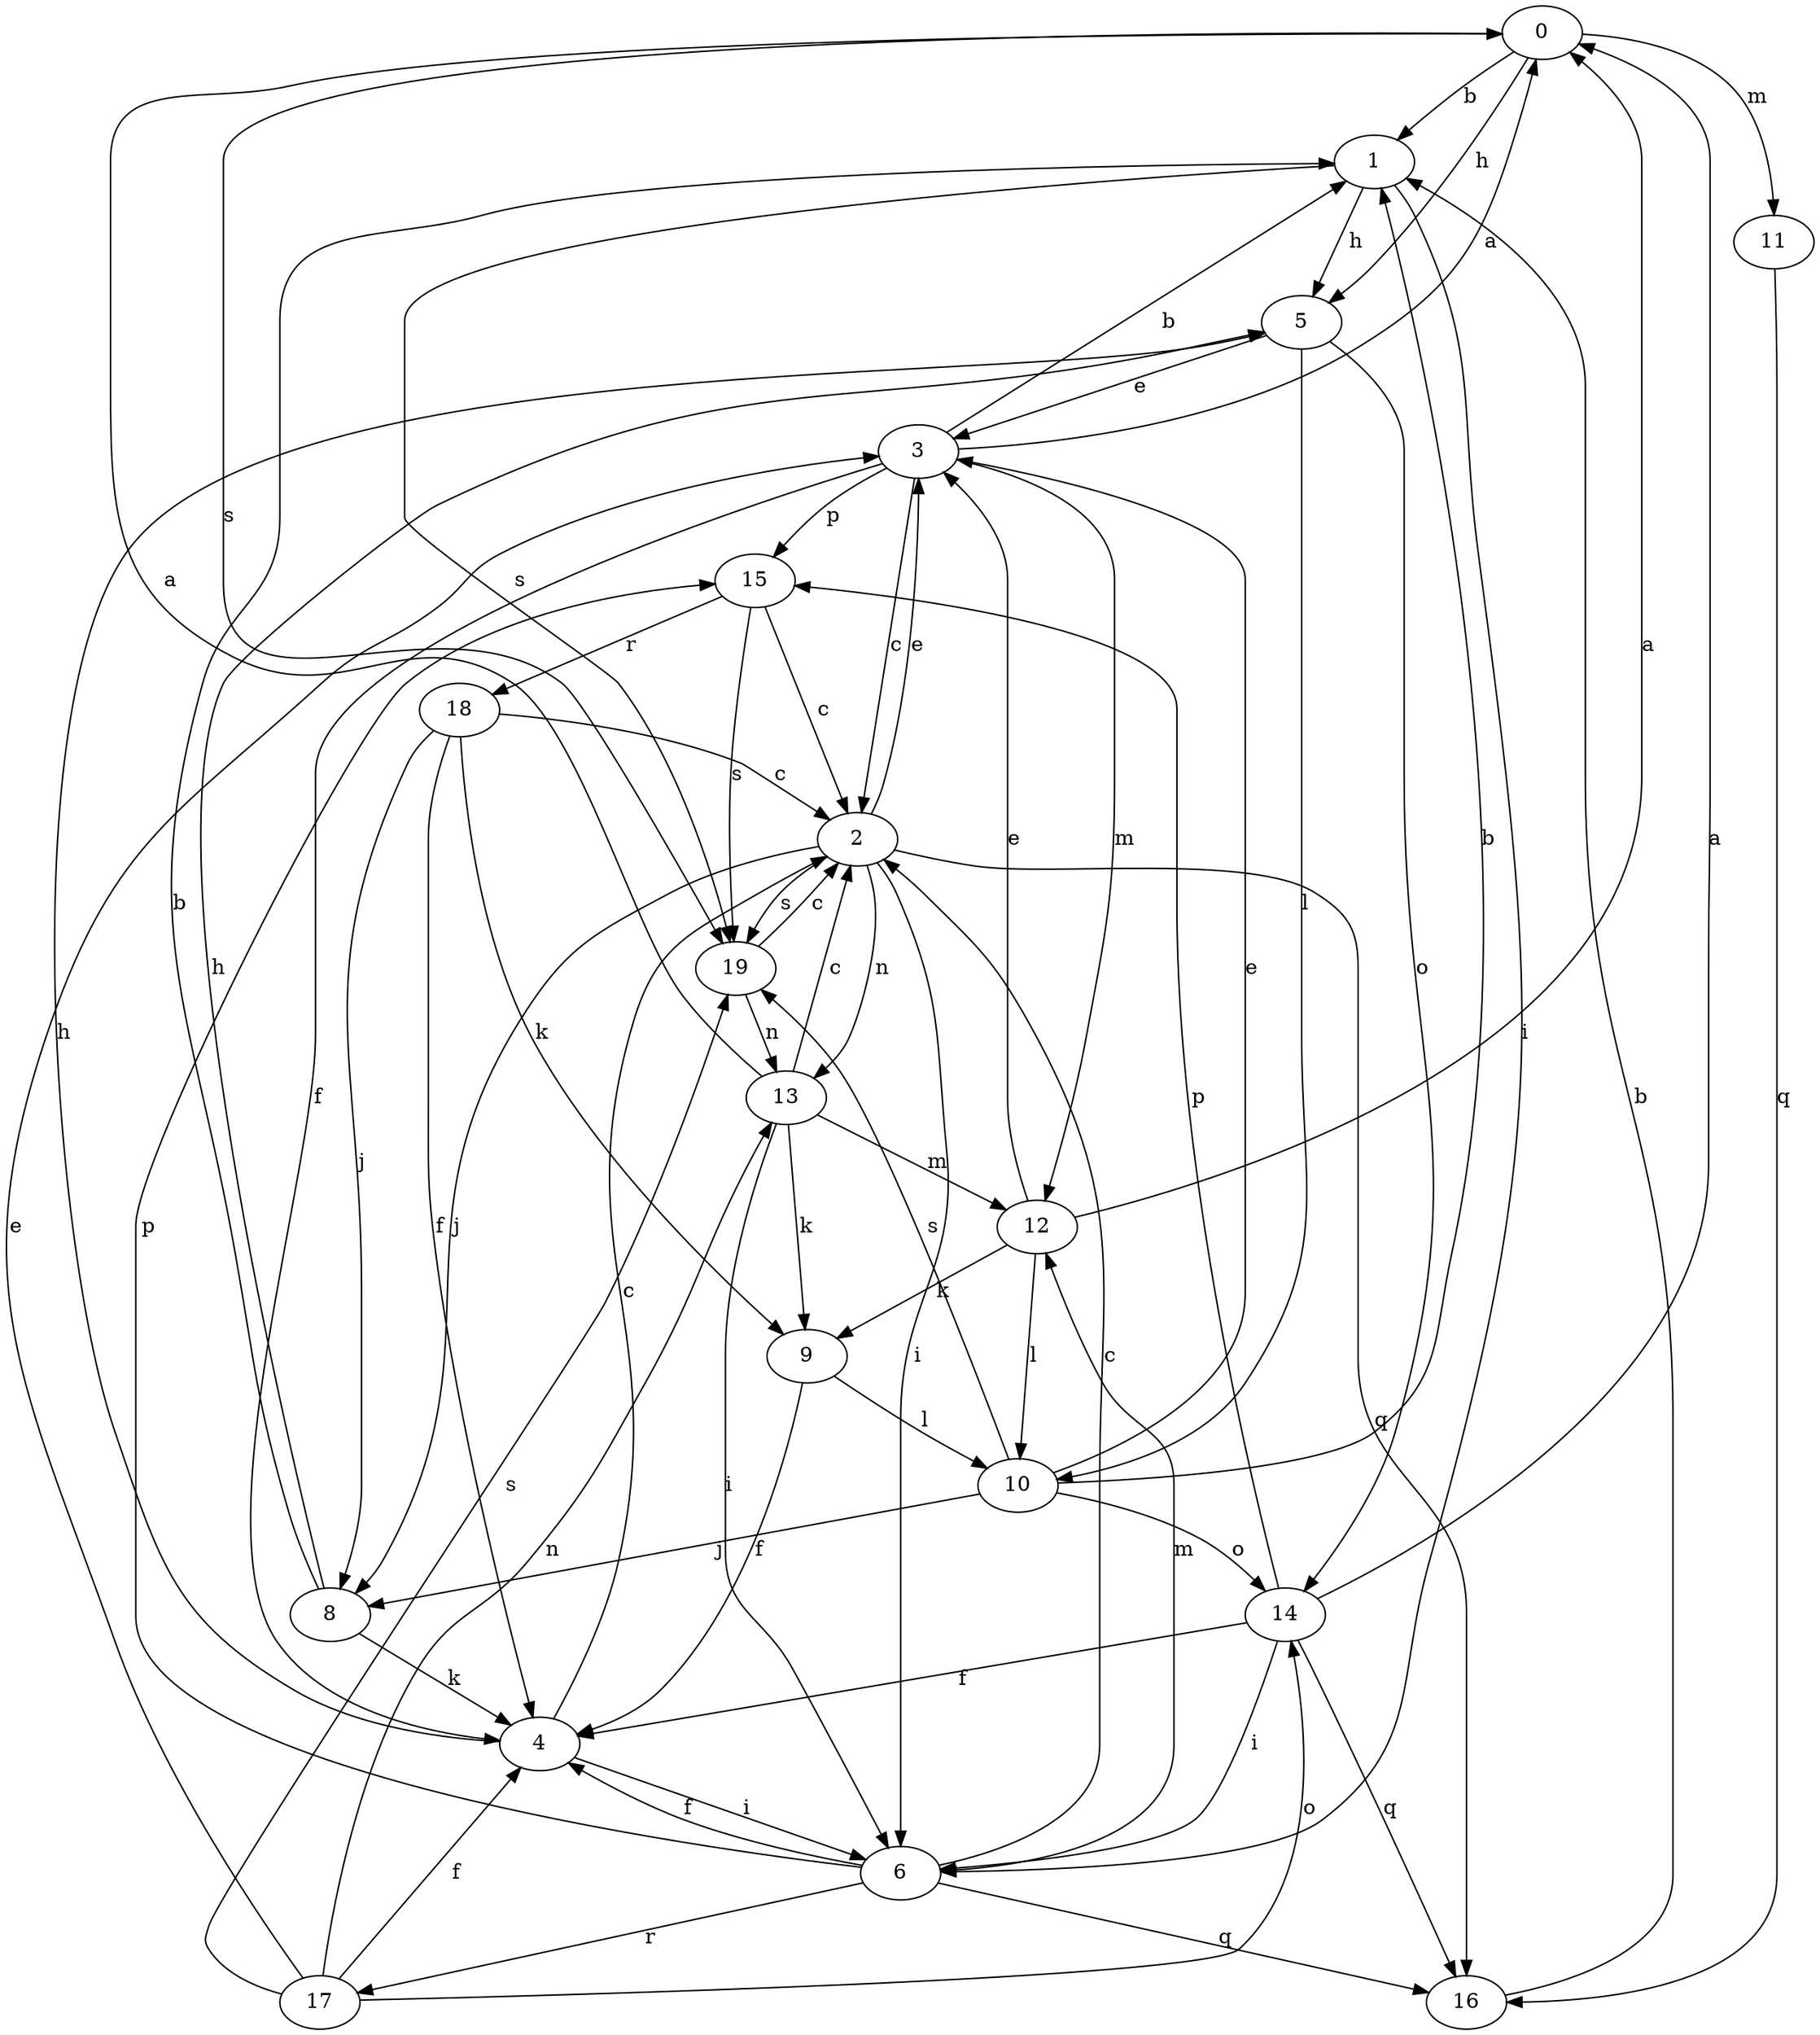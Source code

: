 strict digraph  {
0;
1;
2;
3;
4;
5;
6;
8;
9;
10;
11;
12;
13;
14;
15;
16;
17;
18;
19;
0 -> 1  [label=b];
0 -> 5  [label=h];
0 -> 11  [label=m];
0 -> 19  [label=s];
1 -> 5  [label=h];
1 -> 6  [label=i];
1 -> 19  [label=s];
2 -> 3  [label=e];
2 -> 6  [label=i];
2 -> 8  [label=j];
2 -> 13  [label=n];
2 -> 16  [label=q];
2 -> 19  [label=s];
3 -> 0  [label=a];
3 -> 1  [label=b];
3 -> 2  [label=c];
3 -> 4  [label=f];
3 -> 12  [label=m];
3 -> 15  [label=p];
4 -> 2  [label=c];
4 -> 5  [label=h];
4 -> 6  [label=i];
5 -> 3  [label=e];
5 -> 10  [label=l];
5 -> 14  [label=o];
6 -> 2  [label=c];
6 -> 4  [label=f];
6 -> 12  [label=m];
6 -> 15  [label=p];
6 -> 16  [label=q];
6 -> 17  [label=r];
8 -> 1  [label=b];
8 -> 5  [label=h];
8 -> 4  [label=k];
9 -> 4  [label=f];
9 -> 10  [label=l];
10 -> 1  [label=b];
10 -> 3  [label=e];
10 -> 8  [label=j];
10 -> 14  [label=o];
10 -> 19  [label=s];
11 -> 16  [label=q];
12 -> 0  [label=a];
12 -> 3  [label=e];
12 -> 9  [label=k];
12 -> 10  [label=l];
13 -> 0  [label=a];
13 -> 2  [label=c];
13 -> 6  [label=i];
13 -> 9  [label=k];
13 -> 12  [label=m];
14 -> 0  [label=a];
14 -> 4  [label=f];
14 -> 6  [label=i];
14 -> 15  [label=p];
14 -> 16  [label=q];
15 -> 2  [label=c];
15 -> 18  [label=r];
15 -> 19  [label=s];
16 -> 1  [label=b];
17 -> 3  [label=e];
17 -> 4  [label=f];
17 -> 13  [label=n];
17 -> 14  [label=o];
17 -> 19  [label=s];
18 -> 2  [label=c];
18 -> 4  [label=f];
18 -> 8  [label=j];
18 -> 9  [label=k];
19 -> 2  [label=c];
19 -> 13  [label=n];
}
